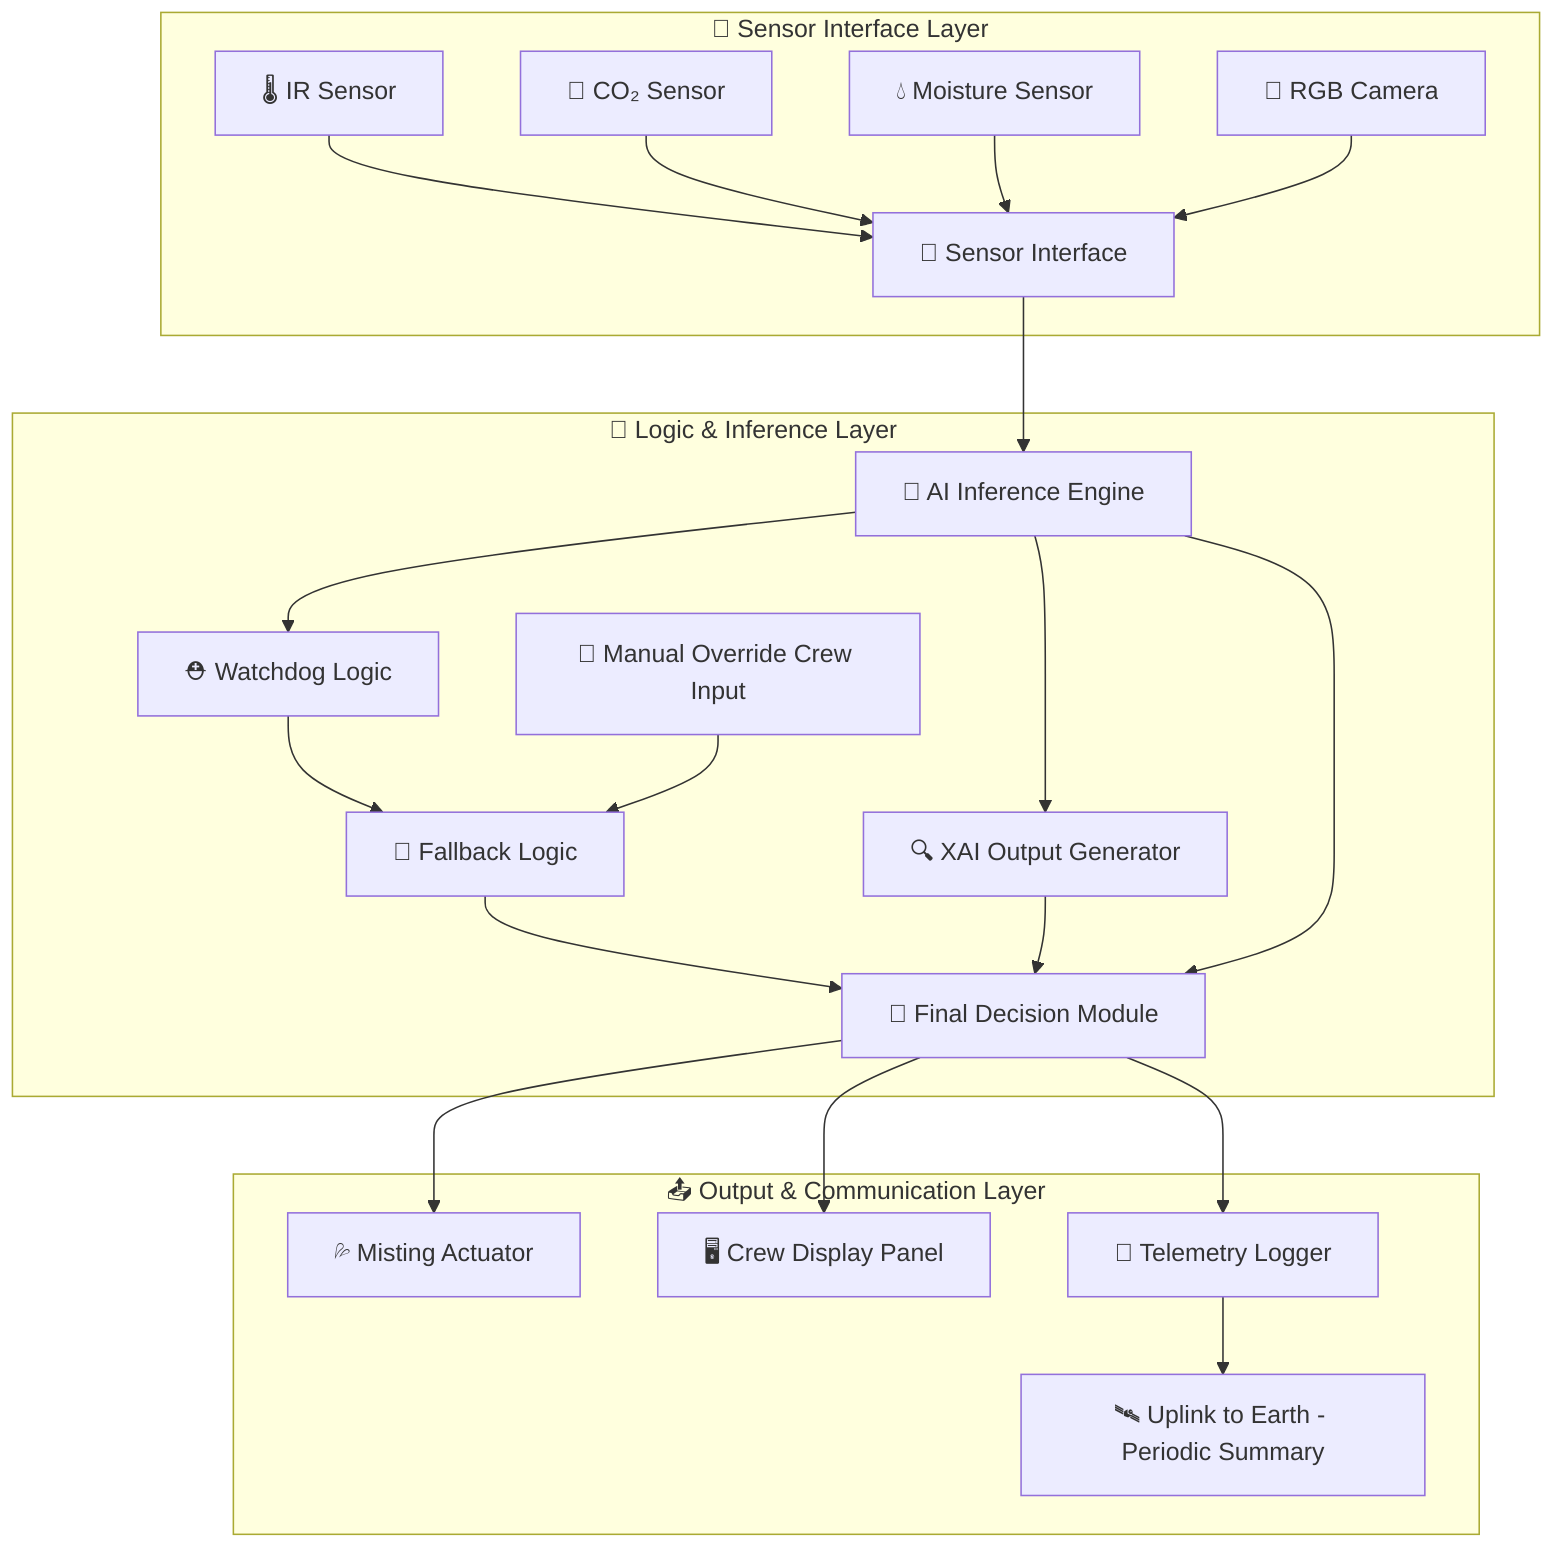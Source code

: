 flowchart TD

  %% === SENSOR INTERFACE LAYER ===
  subgraph SensorLayer [🌱 Sensor Interface Layer]
    direction TB
    IR[🌡️ IR Sensor]
    CO2[🌿 CO₂ Sensor]
    MOIST[💧 Moisture Sensor]
    RGB[📸 RGB Camera]
    SI[🔌 Sensor Interface]
  end

  IR --> SI
  CO2 --> SI
  MOIST --> SI
  RGB --> SI

  %% === LOGIC & INFERENCE LAYER ===
  subgraph LogicLayer [🧠 Logic & Inference Layer]
    direction TB
    AI[🧠 AI Inference Engine]
    XAI[🔍 XAI Output Generator]
    WD[⛑️ Watchdog Logic]
    OV[🧭 Manual Override Crew Input]
    FB[🔁 Fallback Logic]
    FD[🧮 Final Decision Module]
  end

  SI --> AI
  AI --> XAI
  AI --> WD
  WD --> FB
  OV --> FB
  FB --> FD
  XAI --> FD
  AI --> FD

  %% === OUTPUT & COMMUNICATION LAYER ===
  subgraph OutputLayer [📤 Output & Communication Layer]
    direction TB
    MIST[💦 Misting Actuator]
    DISP[🖥️ Crew Display Panel]
    TEL[📡 Telemetry Logger]
    UP[🛰️ Uplink to Earth - Periodic Summary]
  end

  FD --> MIST
  FD --> DISP
  FD --> TEL
  TEL --> UP